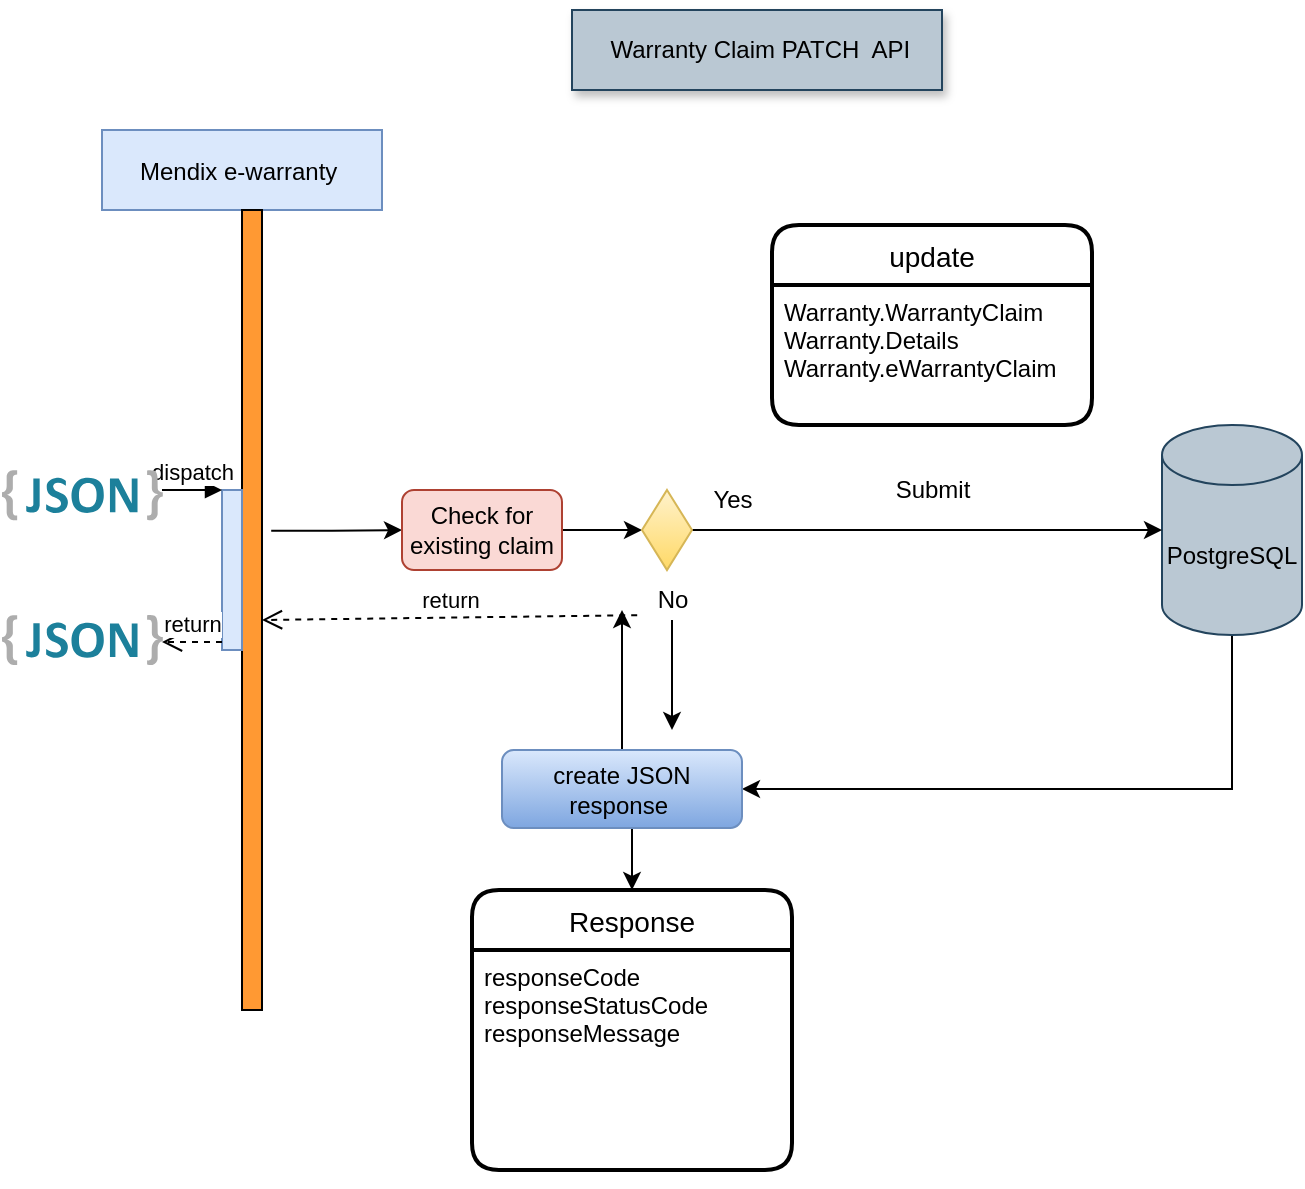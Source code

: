 <mxfile version="14.5.4" type="github">
  <diagram id="kgpKYQtTHZ0yAKxKKP6v" name="Page-1">
    <mxGraphModel dx="1502" dy="604" grid="1" gridSize="10" guides="1" tooltips="1" connect="1" arrows="1" fold="1" page="1" pageScale="1" pageWidth="850" pageHeight="1100" math="0" shadow="0">
      <root>
        <mxCell id="0" />
        <mxCell id="1" parent="0" />
        <object label="Mendix e-warranty " id="3nuBFxr9cyL0pnOWT2aG-1">
          <mxCell style="shape=umlLifeline;perimeter=lifelinePerimeter;container=1;collapsible=0;recursiveResize=0;rounded=0;shadow=0;strokeWidth=1;fillColor=#dae8fc;strokeColor=#6c8ebf;" parent="1" vertex="1">
            <mxGeometry x="80" y="70" width="140" height="440" as="geometry" />
          </mxCell>
        </object>
        <mxCell id="3nuBFxr9cyL0pnOWT2aG-2" value="" style="points=[];perimeter=orthogonalPerimeter;rounded=0;shadow=0;strokeWidth=1;fillColor=#FF9933;" parent="3nuBFxr9cyL0pnOWT2aG-1" vertex="1">
          <mxGeometry x="70" y="40" width="10" height="400" as="geometry" />
        </mxCell>
        <mxCell id="S-PPVUhzRQh5IIJFHJLY-30" value="&amp;nbsp;Warranty Claim PATCH&amp;nbsp; API" style="text;html=1;align=center;verticalAlign=middle;whiteSpace=wrap;rounded=0;shadow=1;fillColor=#bac8d3;strokeColor=#23445d;" parent="1" vertex="1">
          <mxGeometry x="315" y="10" width="185" height="40" as="geometry" />
        </mxCell>
        <mxCell id="uPZaJIyxfJ7PoCBkE-e1-34" value="&lt;span style=&quot;color: rgba(0 , 0 , 0 , 0) ; font-family: monospace ; font-size: 0px&quot;&gt;g&lt;/span&gt;" style="text;html=1;align=center;verticalAlign=middle;resizable=0;points=[];autosize=1;" parent="1" vertex="1">
          <mxGeometry x="440" y="250" width="20" height="20" as="geometry" />
        </mxCell>
        <mxCell id="18Ler7sBSwxNWshURoEd-2" style="edgeStyle=orthogonalEdgeStyle;rounded=0;orthogonalLoop=1;jettySize=auto;html=1;exitX=0.5;exitY=1;exitDx=0;exitDy=0;exitPerimeter=0;entryX=1;entryY=0.5;entryDx=0;entryDy=0;" edge="1" parent="1" source="8tkr-KhlQ4kUat4qIyOS-1" target="o4F7I5KbzvhBMEf7b5Hm-28">
          <mxGeometry relative="1" as="geometry">
            <mxPoint x="645" y="410" as="targetPoint" />
          </mxGeometry>
        </mxCell>
        <mxCell id="8tkr-KhlQ4kUat4qIyOS-1" value="PostgreSQL" style="shape=cylinder3;whiteSpace=wrap;html=1;boundedLbl=1;backgroundOutline=1;size=15;fillColor=#bac8d3;strokeColor=#23445d;" parent="1" vertex="1">
          <mxGeometry x="610" y="217.5" width="70" height="105" as="geometry" />
        </mxCell>
        <mxCell id="o4F7I5KbzvhBMEf7b5Hm-4" style="edgeStyle=orthogonalEdgeStyle;rounded=0;orthogonalLoop=1;jettySize=auto;html=1;entryX=0;entryY=0.5;entryDx=0;entryDy=0;exitX=1.46;exitY=0.401;exitDx=0;exitDy=0;exitPerimeter=0;" parent="1" source="3nuBFxr9cyL0pnOWT2aG-2" target="o4F7I5KbzvhBMEf7b5Hm-2" edge="1">
          <mxGeometry relative="1" as="geometry">
            <mxPoint x="160" y="290" as="sourcePoint" />
          </mxGeometry>
        </mxCell>
        <mxCell id="U4aJJLkr5VwEqsjg9ysN-1" value="" style="html=1;points=[];perimeter=orthogonalPerimeter;fillColor=#dae8fc;strokeColor=#6c8ebf;" parent="1" vertex="1">
          <mxGeometry x="140" y="250" width="10" height="80" as="geometry" />
        </mxCell>
        <mxCell id="U4aJJLkr5VwEqsjg9ysN-2" value="dispatch" style="html=1;verticalAlign=bottom;endArrow=block;entryX=0;entryY=0;" parent="1" target="U4aJJLkr5VwEqsjg9ysN-1" edge="1">
          <mxGeometry relative="1" as="geometry">
            <mxPoint x="110" y="250" as="sourcePoint" />
          </mxGeometry>
        </mxCell>
        <mxCell id="U4aJJLkr5VwEqsjg9ysN-3" value="return" style="html=1;verticalAlign=bottom;endArrow=open;dashed=1;endSize=8;exitX=0;exitY=0.95;" parent="1" source="U4aJJLkr5VwEqsjg9ysN-1" edge="1">
          <mxGeometry relative="1" as="geometry">
            <mxPoint x="110" y="326" as="targetPoint" />
          </mxGeometry>
        </mxCell>
        <mxCell id="U4aJJLkr5VwEqsjg9ysN-4" value="" style="dashed=0;outlineConnect=0;html=1;align=center;labelPosition=center;verticalLabelPosition=bottom;verticalAlign=top;shape=mxgraph.weblogos.json_2" parent="1" vertex="1">
          <mxGeometry x="30" y="240" width="80.4" height="25.2" as="geometry" />
        </mxCell>
        <mxCell id="U4aJJLkr5VwEqsjg9ysN-5" value="" style="dashed=0;outlineConnect=0;html=1;align=center;labelPosition=center;verticalLabelPosition=bottom;verticalAlign=top;shape=mxgraph.weblogos.json_2" parent="1" vertex="1">
          <mxGeometry x="30" y="312.4" width="80.4" height="25.2" as="geometry" />
        </mxCell>
        <mxCell id="o4F7I5KbzvhBMEf7b5Hm-6" style="edgeStyle=orthogonalEdgeStyle;rounded=0;orthogonalLoop=1;jettySize=auto;html=1;exitX=1;exitY=0.5;exitDx=0;exitDy=0;entryX=0;entryY=0.5;entryDx=0;entryDy=0;" parent="1" source="o4F7I5KbzvhBMEf7b5Hm-2" target="o4F7I5KbzvhBMEf7b5Hm-5" edge="1">
          <mxGeometry relative="1" as="geometry" />
        </mxCell>
        <mxCell id="o4F7I5KbzvhBMEf7b5Hm-2" value="Check for existing claim" style="rounded=1;whiteSpace=wrap;html=1;fillColor=#fad9d5;strokeColor=#ae4132;" parent="1" vertex="1">
          <mxGeometry x="230" y="250" width="80" height="40" as="geometry" />
        </mxCell>
        <mxCell id="o4F7I5KbzvhBMEf7b5Hm-14" style="edgeStyle=orthogonalEdgeStyle;rounded=0;orthogonalLoop=1;jettySize=auto;html=1;entryX=0;entryY=0.5;entryDx=0;entryDy=0;entryPerimeter=0;" parent="1" source="o4F7I5KbzvhBMEf7b5Hm-5" edge="1" target="8tkr-KhlQ4kUat4qIyOS-1">
          <mxGeometry relative="1" as="geometry">
            <mxPoint x="640" y="270" as="targetPoint" />
          </mxGeometry>
        </mxCell>
        <mxCell id="o4F7I5KbzvhBMEf7b5Hm-5" value="" style="rhombus;whiteSpace=wrap;html=1;gradientColor=#ffd966;fillColor=#fff2cc;strokeColor=#d6b656;" parent="1" vertex="1">
          <mxGeometry x="350" y="250" width="25" height="40" as="geometry" />
        </mxCell>
        <mxCell id="o4F7I5KbzvhBMEf7b5Hm-32" style="edgeStyle=orthogonalEdgeStyle;rounded=0;orthogonalLoop=1;jettySize=auto;html=1;" parent="1" source="o4F7I5KbzvhBMEf7b5Hm-7" edge="1">
          <mxGeometry relative="1" as="geometry">
            <mxPoint x="365" y="370" as="targetPoint" />
          </mxGeometry>
        </mxCell>
        <mxCell id="o4F7I5KbzvhBMEf7b5Hm-7" value="No" style="text;html=1;align=center;verticalAlign=middle;resizable=0;points=[];autosize=1;" parent="1" vertex="1">
          <mxGeometry x="350" y="295" width="30" height="20" as="geometry" />
        </mxCell>
        <mxCell id="o4F7I5KbzvhBMEf7b5Hm-8" value="Yes" style="text;html=1;align=center;verticalAlign=middle;resizable=0;points=[];autosize=1;" parent="1" vertex="1">
          <mxGeometry x="380" y="245.2" width="30" height="20" as="geometry" />
        </mxCell>
        <mxCell id="o4F7I5KbzvhBMEf7b5Hm-10" value="return" style="html=1;verticalAlign=bottom;endArrow=open;dashed=1;endSize=8;exitX=-0.08;exitY=0.88;exitDx=0;exitDy=0;exitPerimeter=0;" parent="1" source="o4F7I5KbzvhBMEf7b5Hm-7" edge="1">
          <mxGeometry relative="1" as="geometry">
            <mxPoint x="240" y="315" as="sourcePoint" />
            <mxPoint x="160" y="315" as="targetPoint" />
          </mxGeometry>
        </mxCell>
        <mxCell id="o4F7I5KbzvhBMEf7b5Hm-12" value="Submit" style="text;html=1;align=center;verticalAlign=middle;resizable=0;points=[];autosize=1;" parent="1" vertex="1">
          <mxGeometry x="470" y="240" width="50" height="20" as="geometry" />
        </mxCell>
        <mxCell id="o4F7I5KbzvhBMEf7b5Hm-25" value="Response" style="swimlane;childLayout=stackLayout;horizontal=1;startSize=30;horizontalStack=0;rounded=1;fontSize=14;fontStyle=0;strokeWidth=2;resizeParent=0;resizeLast=1;shadow=0;dashed=0;align=center;" parent="1" vertex="1">
          <mxGeometry x="265" y="450" width="160" height="140" as="geometry" />
        </mxCell>
        <mxCell id="o4F7I5KbzvhBMEf7b5Hm-26" value="responseCode&#xa;responseStatusCode&#xa;responseMessage" style="align=left;strokeColor=none;fillColor=none;spacingLeft=4;fontSize=12;verticalAlign=top;resizable=0;rotatable=0;part=1;" parent="o4F7I5KbzvhBMEf7b5Hm-25" vertex="1">
          <mxGeometry y="30" width="160" height="110" as="geometry" />
        </mxCell>
        <mxCell id="18Ler7sBSwxNWshURoEd-3" style="edgeStyle=orthogonalEdgeStyle;rounded=0;orthogonalLoop=1;jettySize=auto;html=1;exitX=0.5;exitY=1;exitDx=0;exitDy=0;" edge="1" parent="o4F7I5KbzvhBMEf7b5Hm-25" source="o4F7I5KbzvhBMEf7b5Hm-26" target="o4F7I5KbzvhBMEf7b5Hm-26">
          <mxGeometry relative="1" as="geometry" />
        </mxCell>
        <mxCell id="18Ler7sBSwxNWshURoEd-4" style="edgeStyle=orthogonalEdgeStyle;rounded=0;orthogonalLoop=1;jettySize=auto;html=1;exitX=0.5;exitY=1;exitDx=0;exitDy=0;" edge="1" parent="o4F7I5KbzvhBMEf7b5Hm-25" source="o4F7I5KbzvhBMEf7b5Hm-26" target="o4F7I5KbzvhBMEf7b5Hm-26">
          <mxGeometry relative="1" as="geometry" />
        </mxCell>
        <mxCell id="18Ler7sBSwxNWshURoEd-5" style="edgeStyle=orthogonalEdgeStyle;rounded=0;orthogonalLoop=1;jettySize=auto;html=1;exitX=0.5;exitY=1;exitDx=0;exitDy=0;" edge="1" parent="o4F7I5KbzvhBMEf7b5Hm-25" source="o4F7I5KbzvhBMEf7b5Hm-26" target="o4F7I5KbzvhBMEf7b5Hm-26">
          <mxGeometry relative="1" as="geometry" />
        </mxCell>
        <mxCell id="o4F7I5KbzvhBMEf7b5Hm-29" style="edgeStyle=orthogonalEdgeStyle;rounded=0;orthogonalLoop=1;jettySize=auto;html=1;exitX=0.5;exitY=1;exitDx=0;exitDy=0;entryX=0.5;entryY=0;entryDx=0;entryDy=0;" parent="1" source="o4F7I5KbzvhBMEf7b5Hm-28" target="o4F7I5KbzvhBMEf7b5Hm-25" edge="1">
          <mxGeometry relative="1" as="geometry" />
        </mxCell>
        <mxCell id="o4F7I5KbzvhBMEf7b5Hm-31" style="edgeStyle=orthogonalEdgeStyle;rounded=0;orthogonalLoop=1;jettySize=auto;html=1;" parent="1" source="o4F7I5KbzvhBMEf7b5Hm-28" edge="1">
          <mxGeometry relative="1" as="geometry">
            <mxPoint x="340" y="310" as="targetPoint" />
          </mxGeometry>
        </mxCell>
        <mxCell id="o4F7I5KbzvhBMEf7b5Hm-28" value="create JSON response&amp;nbsp;" style="rounded=1;whiteSpace=wrap;html=1;gradientColor=#7ea6e0;fillColor=#dae8fc;strokeColor=#6c8ebf;" parent="1" vertex="1">
          <mxGeometry x="280" y="380" width="120" height="39" as="geometry" />
        </mxCell>
        <mxCell id="18Ler7sBSwxNWshURoEd-6" value="update" style="swimlane;childLayout=stackLayout;horizontal=1;startSize=30;horizontalStack=0;rounded=1;fontSize=14;fontStyle=0;strokeWidth=2;resizeParent=0;resizeLast=1;shadow=0;dashed=0;align=center;" vertex="1" parent="1">
          <mxGeometry x="415" y="117.5" width="160" height="100" as="geometry" />
        </mxCell>
        <mxCell id="18Ler7sBSwxNWshURoEd-7" value="Warranty.WarrantyClaim&#xa;Warranty.Details&#xa;  Warranty.eWarrantyClaim" style="align=left;strokeColor=none;fillColor=none;spacingLeft=4;fontSize=12;verticalAlign=top;resizable=0;rotatable=0;part=1;" vertex="1" parent="18Ler7sBSwxNWshURoEd-6">
          <mxGeometry y="30" width="160" height="70" as="geometry" />
        </mxCell>
        <mxCell id="18Ler7sBSwxNWshURoEd-8" style="edgeStyle=orthogonalEdgeStyle;rounded=0;orthogonalLoop=1;jettySize=auto;html=1;exitX=0.5;exitY=1;exitDx=0;exitDy=0;" edge="1" parent="18Ler7sBSwxNWshURoEd-6" source="18Ler7sBSwxNWshURoEd-7" target="18Ler7sBSwxNWshURoEd-7">
          <mxGeometry relative="1" as="geometry" />
        </mxCell>
        <mxCell id="18Ler7sBSwxNWshURoEd-9" style="edgeStyle=orthogonalEdgeStyle;rounded=0;orthogonalLoop=1;jettySize=auto;html=1;exitX=0.5;exitY=1;exitDx=0;exitDy=0;" edge="1" parent="18Ler7sBSwxNWshURoEd-6" source="18Ler7sBSwxNWshURoEd-7" target="18Ler7sBSwxNWshURoEd-7">
          <mxGeometry relative="1" as="geometry" />
        </mxCell>
        <mxCell id="18Ler7sBSwxNWshURoEd-10" style="edgeStyle=orthogonalEdgeStyle;rounded=0;orthogonalLoop=1;jettySize=auto;html=1;exitX=0.5;exitY=1;exitDx=0;exitDy=0;" edge="1" parent="18Ler7sBSwxNWshURoEd-6" source="18Ler7sBSwxNWshURoEd-7" target="18Ler7sBSwxNWshURoEd-7">
          <mxGeometry relative="1" as="geometry" />
        </mxCell>
      </root>
    </mxGraphModel>
  </diagram>
</mxfile>
